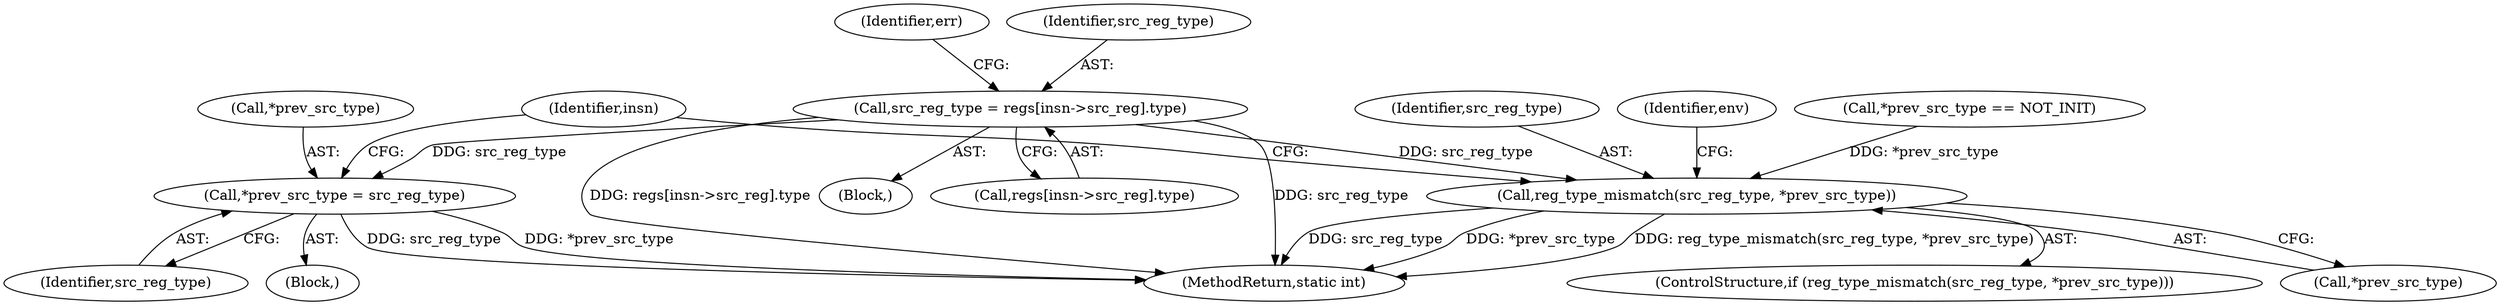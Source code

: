 digraph "0_linux_979d63d50c0c0f7bc537bf821e056cc9fe5abd38_2@array" {
"1000490" [label="(Call,src_reg_type = regs[insn->src_reg].type)"];
"1000543" [label="(Call,*prev_src_type = src_reg_type)"];
"1000549" [label="(Call,reg_type_mismatch(src_reg_type, *prev_src_type))"];
"1000548" [label="(ControlStructure,if (reg_type_mismatch(src_reg_type, *prev_src_type)))"];
"1000463" [label="(Block,)"];
"1000550" [label="(Identifier,src_reg_type)"];
"1000567" [label="(Identifier,insn)"];
"1000555" [label="(Identifier,env)"];
"1000544" [label="(Call,*prev_src_type)"];
"1000549" [label="(Call,reg_type_mismatch(src_reg_type, *prev_src_type))"];
"1000490" [label="(Call,src_reg_type = regs[insn->src_reg].type)"];
"1000500" [label="(Identifier,err)"];
"1000491" [label="(Identifier,src_reg_type)"];
"1000543" [label="(Call,*prev_src_type = src_reg_type)"];
"1000546" [label="(Identifier,src_reg_type)"];
"1000538" [label="(Call,*prev_src_type == NOT_INIT)"];
"1000542" [label="(Block,)"];
"1000492" [label="(Call,regs[insn->src_reg].type)"];
"1000551" [label="(Call,*prev_src_type)"];
"1001174" [label="(MethodReturn,static int)"];
"1000490" -> "1000463"  [label="AST: "];
"1000490" -> "1000492"  [label="CFG: "];
"1000491" -> "1000490"  [label="AST: "];
"1000492" -> "1000490"  [label="AST: "];
"1000500" -> "1000490"  [label="CFG: "];
"1000490" -> "1001174"  [label="DDG: src_reg_type"];
"1000490" -> "1001174"  [label="DDG: regs[insn->src_reg].type"];
"1000490" -> "1000543"  [label="DDG: src_reg_type"];
"1000490" -> "1000549"  [label="DDG: src_reg_type"];
"1000543" -> "1000542"  [label="AST: "];
"1000543" -> "1000546"  [label="CFG: "];
"1000544" -> "1000543"  [label="AST: "];
"1000546" -> "1000543"  [label="AST: "];
"1000567" -> "1000543"  [label="CFG: "];
"1000543" -> "1001174"  [label="DDG: src_reg_type"];
"1000543" -> "1001174"  [label="DDG: *prev_src_type"];
"1000549" -> "1000548"  [label="AST: "];
"1000549" -> "1000551"  [label="CFG: "];
"1000550" -> "1000549"  [label="AST: "];
"1000551" -> "1000549"  [label="AST: "];
"1000555" -> "1000549"  [label="CFG: "];
"1000567" -> "1000549"  [label="CFG: "];
"1000549" -> "1001174"  [label="DDG: src_reg_type"];
"1000549" -> "1001174"  [label="DDG: *prev_src_type"];
"1000549" -> "1001174"  [label="DDG: reg_type_mismatch(src_reg_type, *prev_src_type)"];
"1000538" -> "1000549"  [label="DDG: *prev_src_type"];
}
